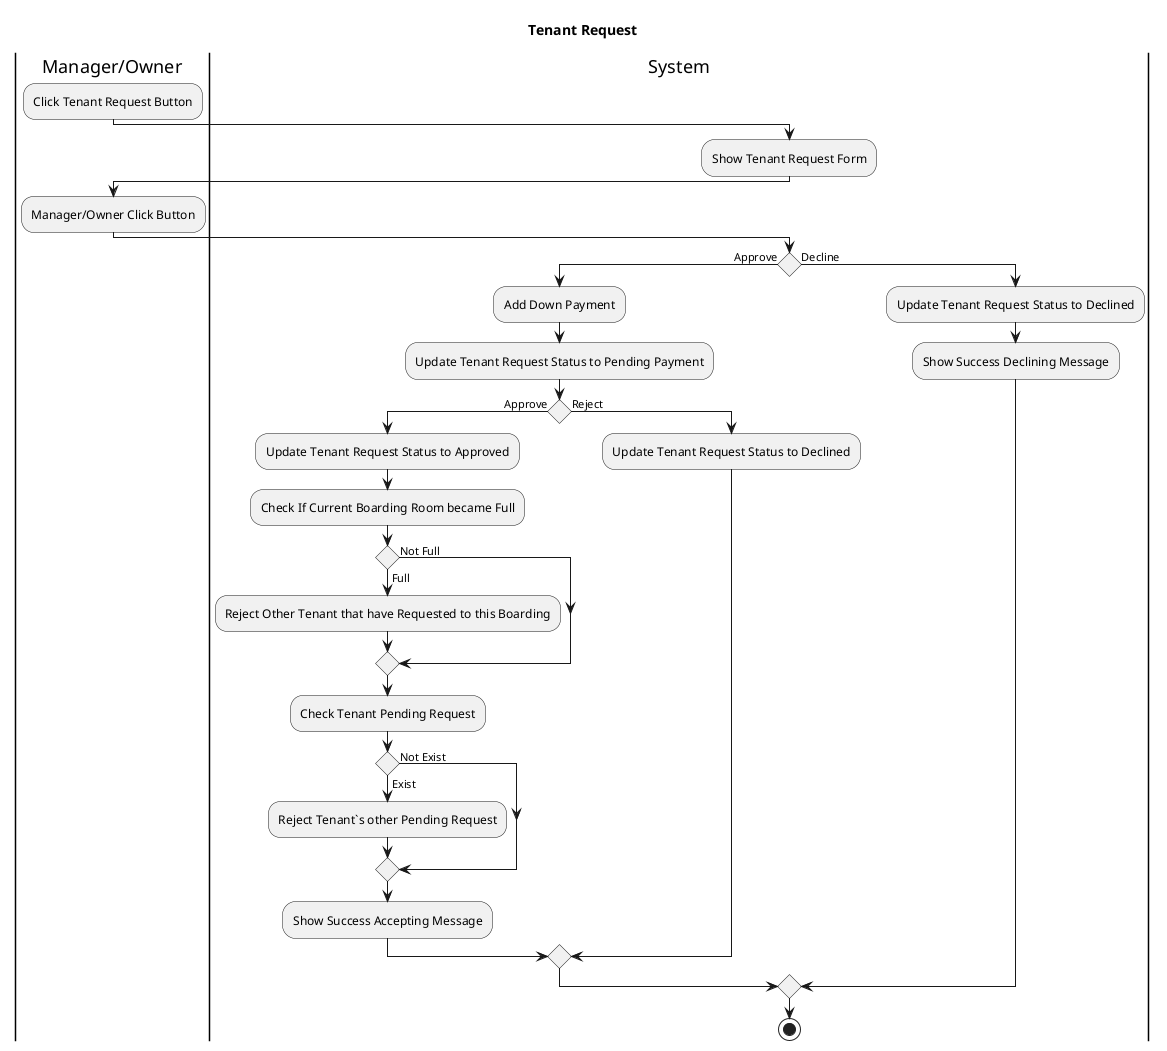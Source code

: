 @startuml
title Tenant Request
|Manager/Owner|
    :Click Tenant Request Button;
|System|
    :Show Tenant Request Form;
|Manager/Owner|
    :Manager/Owner Click Button;
|System|
    If () then (Approve)
        :Add Down Payment;
        :Update Tenant Request Status to Pending Payment;
        if () then (Approve)
            :Update Tenant Request Status to Approved;
            :Check If Current Boarding Room became Full;
            If () then (Full)
                :Reject Other Tenant that have Requested to this Boarding;
            else (Not Full)
            endif
            :Check Tenant Pending Request;
            If () then (Exist)
                :Reject Tenant`s other Pending Request;
            else (Not Exist)
            endif
            :Show Success Accepting Message;
        else (Reject)
            :Update Tenant Request Status to Declined;
        endif
    else (Decline)
        :Update Tenant Request Status to Declined;
        :Show Success Declining Message;
    endif
stop

@enduml
